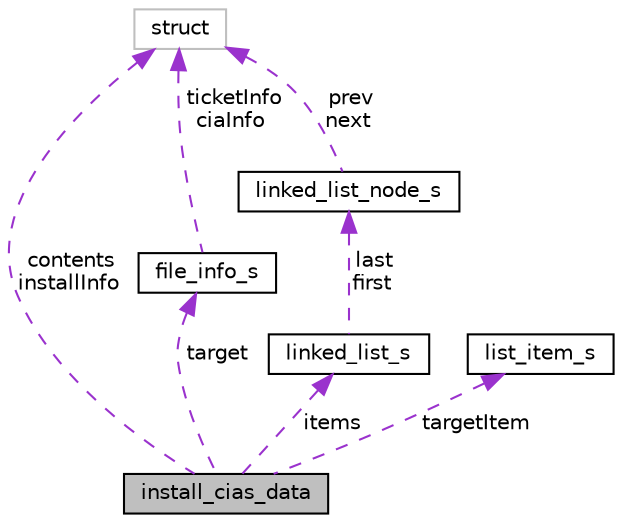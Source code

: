 digraph "install_cias_data"
{
  edge [fontname="Helvetica",fontsize="10",labelfontname="Helvetica",labelfontsize="10"];
  node [fontname="Helvetica",fontsize="10",shape=record];
  Node1 [label="install_cias_data",height=0.2,width=0.4,color="black", fillcolor="grey75", style="filled" fontcolor="black"];
  Node2 -> Node1 [dir="back",color="darkorchid3",fontsize="10",style="dashed",label=" contents\ninstallInfo" ,fontname="Helvetica"];
  Node2 [label="struct",height=0.2,width=0.4,color="grey75", fillcolor="white", style="filled"];
  Node3 -> Node1 [dir="back",color="darkorchid3",fontsize="10",style="dashed",label=" target" ,fontname="Helvetica"];
  Node3 [label="file_info_s",height=0.2,width=0.4,color="black", fillcolor="white", style="filled",URL="$structfile__info__s.html"];
  Node2 -> Node3 [dir="back",color="darkorchid3",fontsize="10",style="dashed",label=" ticketInfo\nciaInfo" ,fontname="Helvetica"];
  Node4 -> Node1 [dir="back",color="darkorchid3",fontsize="10",style="dashed",label=" items" ,fontname="Helvetica"];
  Node4 [label="linked_list_s",height=0.2,width=0.4,color="black", fillcolor="white", style="filled",URL="$structlinked__list__s.html"];
  Node5 -> Node4 [dir="back",color="darkorchid3",fontsize="10",style="dashed",label=" last\nfirst" ,fontname="Helvetica"];
  Node5 [label="linked_list_node_s",height=0.2,width=0.4,color="black", fillcolor="white", style="filled",URL="$structlinked__list__node__s.html"];
  Node2 -> Node5 [dir="back",color="darkorchid3",fontsize="10",style="dashed",label=" prev\nnext" ,fontname="Helvetica"];
  Node6 -> Node1 [dir="back",color="darkorchid3",fontsize="10",style="dashed",label=" targetItem" ,fontname="Helvetica"];
  Node6 [label="list_item_s",height=0.2,width=0.4,color="black", fillcolor="white", style="filled",URL="$structlist__item__s.html"];
}
